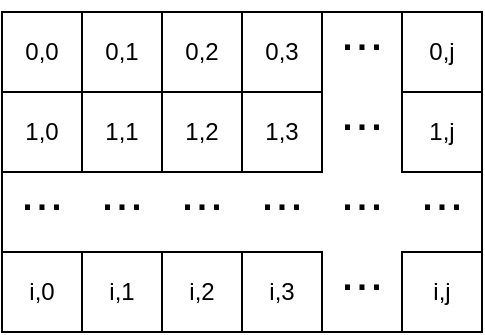 <mxfile version="12.9.9" type="device"><diagram id="kGK0uto1BPWfZzEUG8W2" name="Page-1"><mxGraphModel dx="796" dy="531" grid="1" gridSize="10" guides="1" tooltips="1" connect="1" arrows="1" fold="1" page="1" pageScale="1" pageWidth="827" pageHeight="1169" math="0" shadow="0"><root><mxCell id="0"/><mxCell id="1" parent="0"/><mxCell id="Wa_mUBhHSzPyQlYvRyJL-44" value="" style="rounded=1;whiteSpace=wrap;html=1;arcSize=0;" vertex="1" parent="1"><mxGeometry x="280" y="360" width="240" height="160" as="geometry"/></mxCell><mxCell id="Wa_mUBhHSzPyQlYvRyJL-1" value="" style="rounded=0;whiteSpace=wrap;html=1;" vertex="1" parent="1"><mxGeometry x="280" y="360" width="40" height="40" as="geometry"/></mxCell><mxCell id="Wa_mUBhHSzPyQlYvRyJL-4" value="0,1" style="rounded=0;whiteSpace=wrap;html=1;" vertex="1" parent="1"><mxGeometry x="320" y="360" width="40" height="40" as="geometry"/></mxCell><mxCell id="Wa_mUBhHSzPyQlYvRyJL-5" value="0,2" style="rounded=0;whiteSpace=wrap;html=1;" vertex="1" parent="1"><mxGeometry x="360" y="360" width="40" height="40" as="geometry"/></mxCell><mxCell id="Wa_mUBhHSzPyQlYvRyJL-6" value="0,3" style="rounded=0;whiteSpace=wrap;html=1;" vertex="1" parent="1"><mxGeometry x="400" y="360" width="40" height="40" as="geometry"/></mxCell><mxCell id="Wa_mUBhHSzPyQlYvRyJL-7" value="0,j" style="rounded=0;whiteSpace=wrap;html=1;" vertex="1" parent="1"><mxGeometry x="480" y="360" width="40" height="40" as="geometry"/></mxCell><mxCell id="Wa_mUBhHSzPyQlYvRyJL-9" value="1,0" style="rounded=0;whiteSpace=wrap;html=1;" vertex="1" parent="1"><mxGeometry x="280" y="400" width="40" height="40" as="geometry"/></mxCell><mxCell id="Wa_mUBhHSzPyQlYvRyJL-10" value="1,1" style="rounded=0;whiteSpace=wrap;html=1;" vertex="1" parent="1"><mxGeometry x="320" y="400" width="40" height="40" as="geometry"/></mxCell><mxCell id="Wa_mUBhHSzPyQlYvRyJL-11" value="1,2" style="rounded=0;whiteSpace=wrap;html=1;" vertex="1" parent="1"><mxGeometry x="360" y="400" width="40" height="40" as="geometry"/></mxCell><mxCell id="Wa_mUBhHSzPyQlYvRyJL-12" value="1,3" style="rounded=0;whiteSpace=wrap;html=1;" vertex="1" parent="1"><mxGeometry x="400" y="400" width="40" height="40" as="geometry"/></mxCell><mxCell id="Wa_mUBhHSzPyQlYvRyJL-13" value="1,j" style="rounded=0;whiteSpace=wrap;html=1;" vertex="1" parent="1"><mxGeometry x="480" y="400" width="40" height="40" as="geometry"/></mxCell><mxCell id="Wa_mUBhHSzPyQlYvRyJL-29" value="i,0" style="rounded=0;whiteSpace=wrap;html=1;" vertex="1" parent="1"><mxGeometry x="280" y="480" width="40" height="40" as="geometry"/></mxCell><mxCell id="Wa_mUBhHSzPyQlYvRyJL-30" value="i,1" style="rounded=0;whiteSpace=wrap;html=1;" vertex="1" parent="1"><mxGeometry x="320" y="480" width="40" height="40" as="geometry"/></mxCell><mxCell id="Wa_mUBhHSzPyQlYvRyJL-31" value="i,2" style="rounded=0;whiteSpace=wrap;html=1;" vertex="1" parent="1"><mxGeometry x="360" y="480" width="40" height="40" as="geometry"/></mxCell><mxCell id="Wa_mUBhHSzPyQlYvRyJL-32" value="i,3" style="rounded=0;whiteSpace=wrap;html=1;" vertex="1" parent="1"><mxGeometry x="400" y="480" width="40" height="40" as="geometry"/></mxCell><mxCell id="Wa_mUBhHSzPyQlYvRyJL-33" value="i,j" style="rounded=0;whiteSpace=wrap;html=1;" vertex="1" parent="1"><mxGeometry x="480" y="480" width="40" height="40" as="geometry"/></mxCell><mxCell id="Wa_mUBhHSzPyQlYvRyJL-34" value="&lt;div style=&quot;text-align: justify&quot;&gt;&lt;span style=&quot;font-size: 26px&quot;&gt;...&lt;/span&gt;&lt;/div&gt;" style="text;html=1;strokeColor=none;fillColor=none;align=center;verticalAlign=middle;whiteSpace=wrap;rounded=0;" vertex="1" parent="1"><mxGeometry x="440" y="360" width="40" height="20" as="geometry"/></mxCell><mxCell id="Wa_mUBhHSzPyQlYvRyJL-35" value="&lt;div style=&quot;text-align: justify&quot;&gt;&lt;span style=&quot;font-size: 26px&quot;&gt;...&lt;/span&gt;&lt;/div&gt;" style="text;html=1;strokeColor=none;fillColor=none;align=center;verticalAlign=middle;whiteSpace=wrap;rounded=0;" vertex="1" parent="1"><mxGeometry x="440" y="400" width="40" height="20" as="geometry"/></mxCell><mxCell id="Wa_mUBhHSzPyQlYvRyJL-36" value="&lt;div style=&quot;text-align: justify&quot;&gt;&lt;span style=&quot;font-size: 26px&quot;&gt;...&lt;/span&gt;&lt;/div&gt;" style="text;html=1;strokeColor=none;fillColor=none;align=center;verticalAlign=middle;whiteSpace=wrap;rounded=0;" vertex="1" parent="1"><mxGeometry x="440" y="480" width="40" height="20" as="geometry"/></mxCell><mxCell id="Wa_mUBhHSzPyQlYvRyJL-37" value="&lt;div style=&quot;text-align: justify&quot;&gt;&lt;span style=&quot;font-size: 26px&quot;&gt;...&lt;/span&gt;&lt;/div&gt;" style="text;html=1;strokeColor=none;fillColor=none;align=center;verticalAlign=middle;whiteSpace=wrap;rounded=0;" vertex="1" parent="1"><mxGeometry x="280" y="440" width="40" height="20" as="geometry"/></mxCell><mxCell id="Wa_mUBhHSzPyQlYvRyJL-38" value="&lt;div style=&quot;text-align: justify&quot;&gt;&lt;span style=&quot;font-size: 26px&quot;&gt;...&lt;/span&gt;&lt;/div&gt;" style="text;html=1;strokeColor=none;fillColor=none;align=center;verticalAlign=middle;whiteSpace=wrap;rounded=0;" vertex="1" parent="1"><mxGeometry x="320" y="440" width="40" height="20" as="geometry"/></mxCell><mxCell id="Wa_mUBhHSzPyQlYvRyJL-39" value="&lt;div style=&quot;text-align: justify&quot;&gt;&lt;span style=&quot;font-size: 26px&quot;&gt;...&lt;/span&gt;&lt;/div&gt;" style="text;html=1;strokeColor=none;fillColor=none;align=center;verticalAlign=middle;whiteSpace=wrap;rounded=0;" vertex="1" parent="1"><mxGeometry x="360" y="440" width="40" height="20" as="geometry"/></mxCell><mxCell id="Wa_mUBhHSzPyQlYvRyJL-40" value="&lt;div style=&quot;text-align: justify&quot;&gt;&lt;span style=&quot;font-size: 26px&quot;&gt;...&lt;/span&gt;&lt;/div&gt;" style="text;html=1;strokeColor=none;fillColor=none;align=center;verticalAlign=middle;whiteSpace=wrap;rounded=0;" vertex="1" parent="1"><mxGeometry x="400" y="440" width="40" height="20" as="geometry"/></mxCell><mxCell id="Wa_mUBhHSzPyQlYvRyJL-41" value="&lt;div style=&quot;text-align: justify&quot;&gt;&lt;span style=&quot;font-size: 26px&quot;&gt;...&lt;/span&gt;&lt;/div&gt;" style="text;html=1;strokeColor=none;fillColor=none;align=center;verticalAlign=middle;whiteSpace=wrap;rounded=0;" vertex="1" parent="1"><mxGeometry x="440" y="440" width="40" height="20" as="geometry"/></mxCell><mxCell id="Wa_mUBhHSzPyQlYvRyJL-42" value="&lt;div style=&quot;text-align: justify&quot;&gt;&lt;span style=&quot;font-size: 26px&quot;&gt;...&lt;/span&gt;&lt;/div&gt;" style="text;html=1;strokeColor=none;fillColor=none;align=center;verticalAlign=middle;whiteSpace=wrap;rounded=0;" vertex="1" parent="1"><mxGeometry x="480" y="440" width="40" height="20" as="geometry"/></mxCell><mxCell id="Wa_mUBhHSzPyQlYvRyJL-43" value="0,0" style="text;html=1;strokeColor=none;fillColor=none;align=center;verticalAlign=middle;whiteSpace=wrap;rounded=0;" vertex="1" parent="1"><mxGeometry x="280" y="370" width="40" height="20" as="geometry"/></mxCell></root></mxGraphModel></diagram></mxfile>